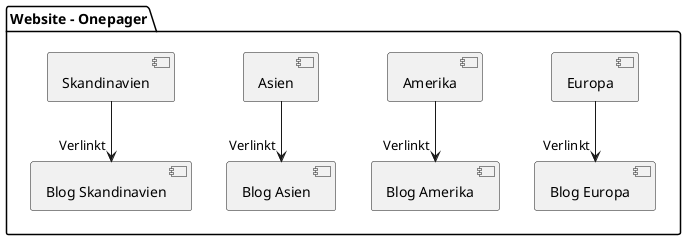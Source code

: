 @startuml
package "Website - Onepager" {
together {
    [Europa]
    [Europa] --> "Verlinkt" [Blog Europa]
    [Amerika]
    [Amerika] --> "Verlinkt" [Blog Amerika]
    [Asien]
    [Asien] --> "Verlinkt" [Blog Asien]
    [Skandinavien]
    [Skandinavien] --> "Verlinkt" [Blog Skandinavien]
}
}
@enduml